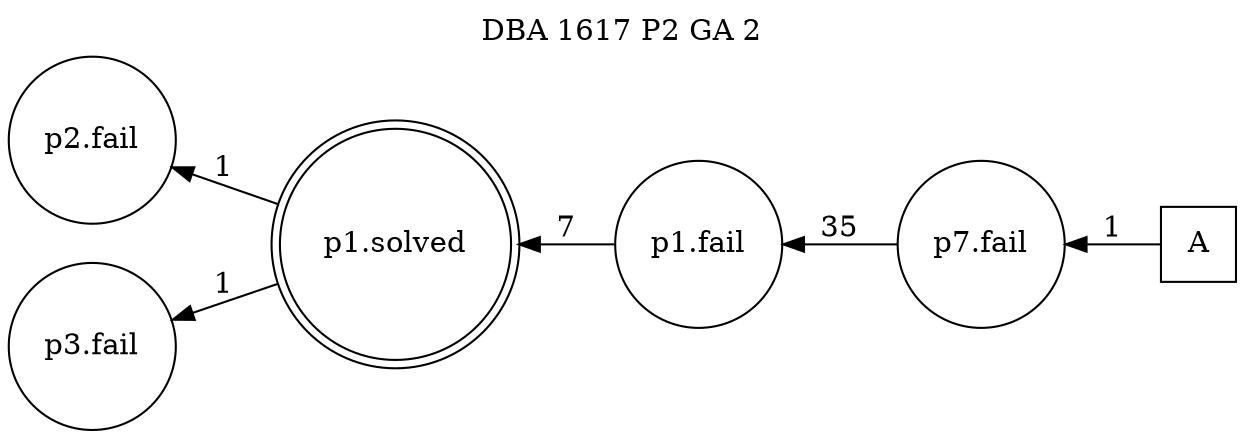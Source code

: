 digraph DBA_1617_P2_GA_2 {
labelloc="tl"
label= " DBA 1617 P2 GA 2 "
rankdir="RL";
graph [ size=" 10 , 10 !"]

"A" [shape="square" label="A"]
"p7.fail" [shape="circle" label="p7.fail"]
"p1.fail" [shape="circle" label="p1.fail"]
"p1.solved" [shape="doublecircle" label="p1.solved"]
"p2.fail" [shape="circle" label="p2.fail"]
"p3.fail" [shape="circle" label="p3.fail"]
"A" -> "p7.fail" [ label=1]
"p7.fail" -> "p1.fail" [ label=35]
"p1.fail" -> "p1.solved" [ label=7]
"p1.solved" -> "p2.fail" [ label=1]
"p1.solved" -> "p3.fail" [ label=1]
}
